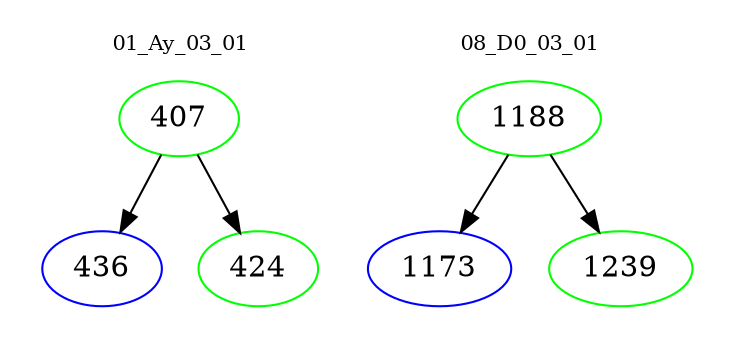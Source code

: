 digraph{
subgraph cluster_0 {
color = white
label = "01_Ay_03_01";
fontsize=10;
T0_407 [label="407", color="green"]
T0_407 -> T0_436 [color="black"]
T0_436 [label="436", color="blue"]
T0_407 -> T0_424 [color="black"]
T0_424 [label="424", color="green"]
}
subgraph cluster_1 {
color = white
label = "08_D0_03_01";
fontsize=10;
T1_1188 [label="1188", color="green"]
T1_1188 -> T1_1173 [color="black"]
T1_1173 [label="1173", color="blue"]
T1_1188 -> T1_1239 [color="black"]
T1_1239 [label="1239", color="green"]
}
}
